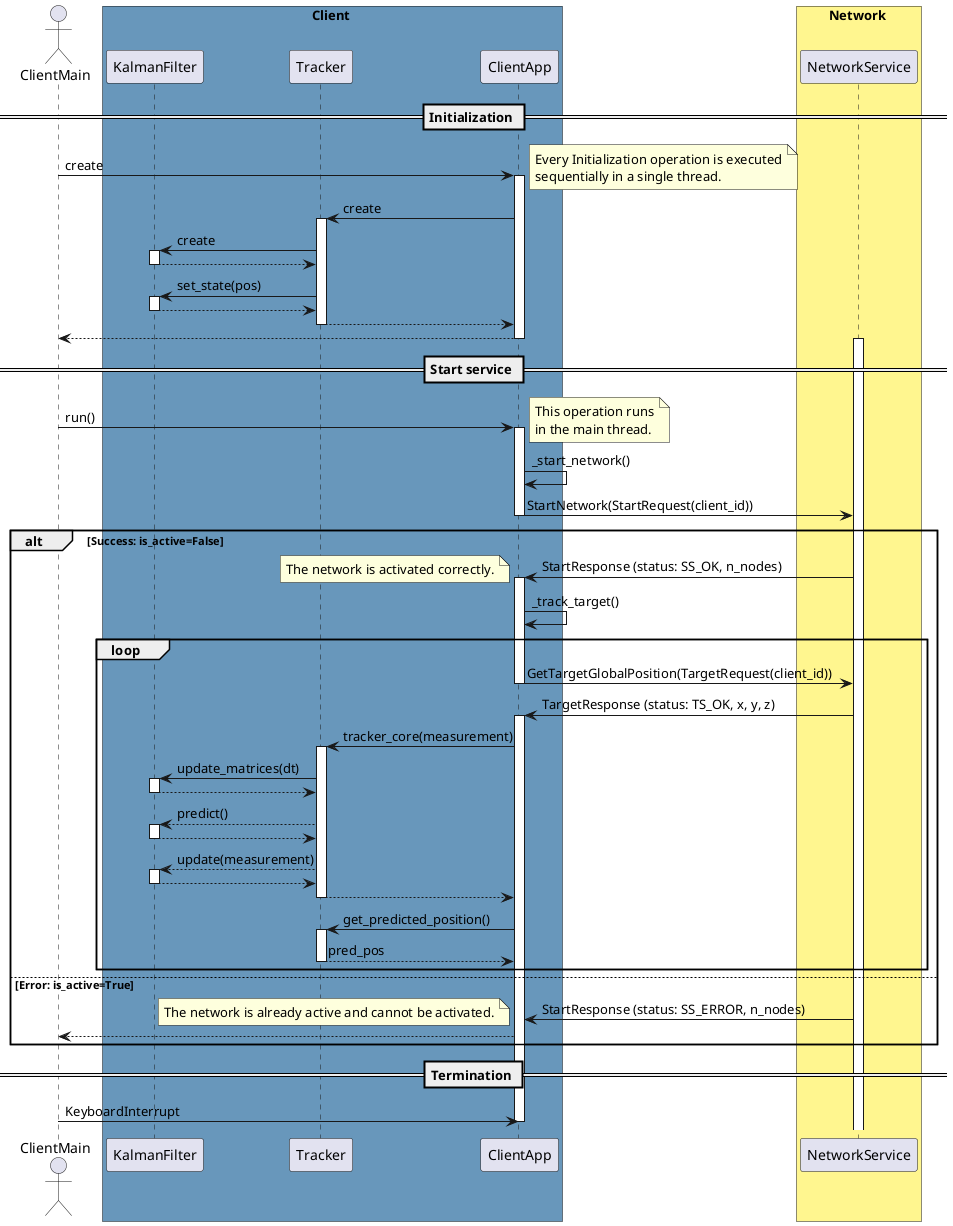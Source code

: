 @startuml

skinparam backgroundColor #FFFFFF

' Defines the participants in the protocol
actor ClientMain

box Client #6897BB
participant "KalmanFilter" as KalmanFilter
participant "Tracker" as Tracker
participant "ClientApp" as ClientApp
end box

box Network #FFF68F
participant "NetworkService" as NetworkService
end box

== Initialization ==

' The client main creates an instance of ClientApp
ClientMain -> ClientApp: create
note right: Every Initialization operation is executed\nsequentially in a single thread.
activate ClientApp

' The ClientApp creates an instance of Tracker
ClientApp -> Tracker: create
activate Tracker

' The Tracker creates an instance of KalmanFilter
Tracker -> KalmanFilter: create
activate KalmanFilter
return

' The Tracker sets the initial state in KalmanFilter
Tracker -> KalmanFilter: set_state(pos)
activate KalmanFilter
return
return

' The creation of ClientApp is terminated
ClientApp --> ClientMain
deactivate ClientApp

== Start service ==

' NetworkService receives the RPC request for StartNetwork
' NetworkService has a thread pool for handling asynchronously the requests
' from multiple client, it assigns the request to a worker thread
activate NetworkService

' The target main starts the execution of ClientApp
ClientMain -> ClientApp: run()
note right: This operation runs\nin the main thread.
activate ClientApp

' ClientApp executes the start of the distributed network procedure
ClientApp -> ClientApp: _start_network()

' ClientApp requests StartNetwork RPC sending a StartRequest message
' containing the requesting client ID
ClientApp -> NetworkService: StartNetwork(StartRequest(client_id))

' The RPC request blocks the ClientApp thread while waiting for a response
deactivate ClientApp

' The distributed network isn't active so the network is started
alt Success: is_active=False
    ' The NetworkService sends a StartResponse message to the ClientApp containing
    ' a positive status for the requested operation and the number of nodes present
    ' in the distributed network
    NetworkService -> ClientApp : StartResponse (status: SS_OK, n_nodes)
    note left: The network is activated correctly.
    ' ClientApp receives the response
    activate ClientApp

    ' ClientApp executes the tracking procedure
    ClientApp -> ClientApp: _track_target()

    ' Tracking loop
    loop
        ' ClientApp requests GetTargetGlobalPosition RPC sending a TargetRequest message
        ' containing the requesting client ID
        ClientApp -> NetworkService: GetTargetGlobalPosition(TargetRequest(client_id))
        deactivate ClientApp

        ' The NetworkService sends a TargetResponse message to the ClientApp containing
        ' a positive status for the requested operation and the global coordinates of the target
        NetworkService -> ClientApp : TargetResponse (status: TS_OK, x, y, z)
        activate ClientApp

        ' ClientApp tracks the target object using Tracker
        ClientApp -> Tracker: tracker_core(measurement)
        activate Tracker

        ' The Tracker updates the matrices based on the delta time
        Tracker -> KalmanFilter: update_matrices(dt)
        activate KalmanFilter
        return

        ' The Tracker predict the future state of the target using KalmanFilter
        Tracker --> KalmanFilter: predict()
        activate KalmanFilter
        return

        ' The Tracker update the prediction with the measurement using KalmanFilter
        Tracker --> KalmanFilter: update(measurement)
        activate KalmanFilter
        return
        return

        ' ClientApp retrieves the predicted position
        ClientApp -> Tracker: get_predicted_position()
        activate Tracker
        return pred_pos
        deactivate Tracker
    end loop

' The distributed network is active so the network cannot be started again
else Error: is_active=True
    ' The NetworkService sends a StartResponse message to the ClientApp containing
    ' a negative status for the requested operation and the number of nodes present
    ' in the distributed network
    NetworkService -> ClientApp : StartResponse (status: SS_ERROR, n_nodes)
    note left: The network is already active and cannot be activated.

    ' ClientApp terminates the execution
    ClientApp --> ClientMain
end alt

== Termination ==

' The client main terminates the execution using Ctrl+C
ClientMain -> ClientApp: KeyboardInterrupt

' ClientApp that runs in the main thread is stopped
deactivate ClientApp

@enduml